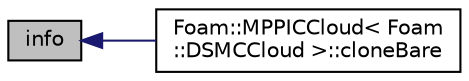 digraph "info"
{
  bgcolor="transparent";
  edge [fontname="Helvetica",fontsize="10",labelfontname="Helvetica",labelfontsize="10"];
  node [fontname="Helvetica",fontsize="10",shape=record];
  rankdir="LR";
  Node46 [label="info",height=0.2,width=0.4,color="black", fillcolor="grey75", style="filled", fontcolor="black"];
  Node46 -> Node47 [dir="back",color="midnightblue",fontsize="10",style="solid",fontname="Helvetica"];
  Node47 [label="Foam::MPPICCloud\< Foam\l::DSMCCloud \>::cloneBare",height=0.2,width=0.4,color="black",URL="$a24929.html#a519c85b79b984c70934c244a934588ca",tooltip="Construct and return bare clone based on (this) with new name. "];
}
